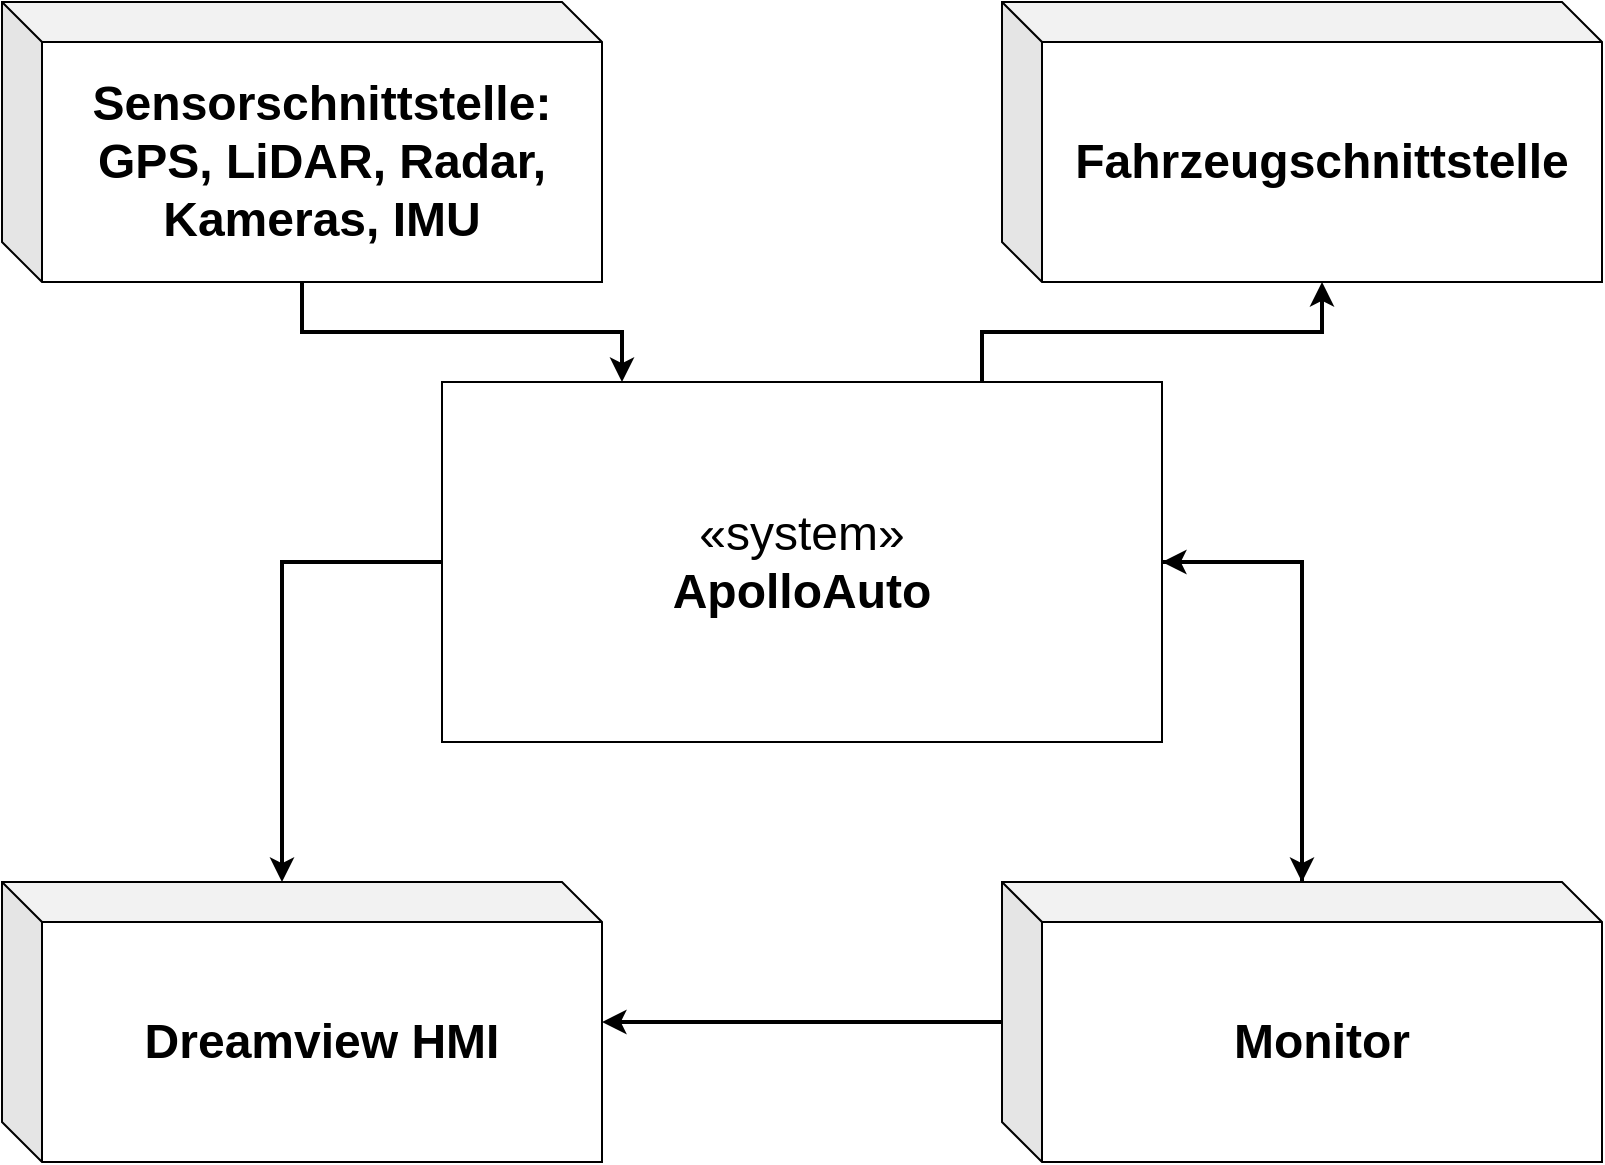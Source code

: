 <mxfile version="14.8.0" type="github"><diagram id="uy80SnhSiXS80WXVaiHM" name="Page-1"><mxGraphModel dx="2462" dy="1140" grid="1" gridSize="10" guides="1" tooltips="1" connect="1" arrows="1" fold="1" page="1" pageScale="1" pageWidth="400" pageHeight="300" math="0" shadow="0"><root><mxCell id="0"/><mxCell id="1" parent="0"/><mxCell id="C3IfrtJfpy9esYMyiI_M-13" style="edgeStyle=orthogonalEdgeStyle;rounded=0;orthogonalLoop=1;jettySize=auto;html=1;exitX=1;exitY=0.5;exitDx=0;exitDy=0;strokeWidth=2;" parent="1" source="C3IfrtJfpy9esYMyiI_M-1" target="C3IfrtJfpy9esYMyiI_M-5" edge="1"><mxGeometry relative="1" as="geometry"/></mxCell><mxCell id="C3IfrtJfpy9esYMyiI_M-15" style="edgeStyle=orthogonalEdgeStyle;rounded=0;orthogonalLoop=1;jettySize=auto;html=1;entryX=0;entryY=0;entryDx=140;entryDy=0;entryPerimeter=0;strokeWidth=2;exitX=0;exitY=0.5;exitDx=0;exitDy=0;" parent="1" source="C3IfrtJfpy9esYMyiI_M-1" target="C3IfrtJfpy9esYMyiI_M-6" edge="1"><mxGeometry relative="1" as="geometry"/></mxCell><mxCell id="JTl5nV8eRih8p2GdNCo2-3" style="edgeStyle=orthogonalEdgeStyle;rounded=0;orthogonalLoop=1;jettySize=auto;html=1;exitX=0.75;exitY=0;exitDx=0;exitDy=0;entryX=0;entryY=0;entryDx=160;entryDy=140;entryPerimeter=0;strokeWidth=2;" edge="1" parent="1" source="C3IfrtJfpy9esYMyiI_M-1" target="JTl5nV8eRih8p2GdNCo2-1"><mxGeometry relative="1" as="geometry"/></mxCell><mxCell id="C3IfrtJfpy9esYMyiI_M-1" value="&lt;div style=&quot;font-size: 24px&quot;&gt;&lt;font style=&quot;font-size: 24px&quot;&gt;&lt;font style=&quot;font-size: 24px&quot;&gt;«&lt;/font&gt;system&lt;/font&gt;&lt;font style=&quot;font-size: 24px&quot;&gt;»&lt;/font&gt;&lt;/div&gt;&lt;div style=&quot;font-size: 24px&quot;&gt;&lt;font style=&quot;font-size: 24px&quot;&gt;&lt;b&gt;ApolloAuto&lt;/b&gt;&lt;br&gt;&lt;/font&gt;&lt;/div&gt;" style="rounded=0;whiteSpace=wrap;html=1;" parent="1" vertex="1"><mxGeometry x="40" y="310" width="360" height="180" as="geometry"/></mxCell><mxCell id="C3IfrtJfpy9esYMyiI_M-16" style="edgeStyle=orthogonalEdgeStyle;rounded=0;orthogonalLoop=1;jettySize=auto;html=1;entryX=0.25;entryY=0;entryDx=0;entryDy=0;strokeWidth=2;" parent="1" source="C3IfrtJfpy9esYMyiI_M-2" target="C3IfrtJfpy9esYMyiI_M-1" edge="1"><mxGeometry relative="1" as="geometry"/></mxCell><mxCell id="C3IfrtJfpy9esYMyiI_M-2" value="&lt;b&gt;&lt;font style=&quot;font-size: 24px&quot;&gt;Sensorschnittstelle:&lt;br&gt;GPS, LiDAR, Radar, Kameras, &lt;/font&gt;&lt;/b&gt;&lt;b&gt;&lt;font style=&quot;font-size: 24px&quot;&gt;IMU&lt;br&gt;&lt;/font&gt;&lt;/b&gt;" style="shape=cube;whiteSpace=wrap;html=1;boundedLbl=1;backgroundOutline=1;darkOpacity=0.05;darkOpacity2=0.1;" parent="1" vertex="1"><mxGeometry x="-180" y="120" width="300" height="140" as="geometry"/></mxCell><mxCell id="C3IfrtJfpy9esYMyiI_M-9" style="edgeStyle=orthogonalEdgeStyle;rounded=0;orthogonalLoop=1;jettySize=auto;html=1;strokeWidth=2;" parent="1" source="C3IfrtJfpy9esYMyiI_M-5" target="C3IfrtJfpy9esYMyiI_M-6" edge="1"><mxGeometry relative="1" as="geometry"/></mxCell><mxCell id="C3IfrtJfpy9esYMyiI_M-14" style="edgeStyle=orthogonalEdgeStyle;rounded=0;orthogonalLoop=1;jettySize=auto;html=1;strokeWidth=2;" parent="1" source="C3IfrtJfpy9esYMyiI_M-5" edge="1"><mxGeometry relative="1" as="geometry"><mxPoint x="400" y="400" as="targetPoint"/><Array as="points"><mxPoint x="470" y="400"/></Array></mxGeometry></mxCell><mxCell id="C3IfrtJfpy9esYMyiI_M-5" value="&lt;div&gt;&lt;b&gt;&lt;font style=&quot;font-size: 24px&quot;&gt;Monitor&lt;/font&gt;&lt;/b&gt;&lt;/div&gt;" style="shape=cube;whiteSpace=wrap;html=1;boundedLbl=1;backgroundOutline=1;darkOpacity=0.05;darkOpacity2=0.1;" parent="1" vertex="1"><mxGeometry x="320" y="560" width="300" height="140" as="geometry"/></mxCell><mxCell id="C3IfrtJfpy9esYMyiI_M-6" value="&lt;div style=&quot;font-size: 24px&quot;&gt;&lt;font style=&quot;font-size: 24px&quot;&gt;Dreamview HMI&lt;br&gt;&lt;/font&gt;&lt;/div&gt;" style="shape=cube;whiteSpace=wrap;html=1;boundedLbl=1;backgroundOutline=1;darkOpacity=0.05;darkOpacity2=0.1;fontStyle=1" parent="1" vertex="1"><mxGeometry x="-180" y="560" width="300" height="140" as="geometry"/></mxCell><mxCell id="JTl5nV8eRih8p2GdNCo2-1" value="&lt;font style=&quot;font-size: 24px&quot;&gt;&lt;b&gt;Fahrzeugschnittstelle&lt;br&gt;&lt;/b&gt;&lt;/font&gt;" style="shape=cube;whiteSpace=wrap;html=1;boundedLbl=1;backgroundOutline=1;darkOpacity=0.05;darkOpacity2=0.1;" vertex="1" parent="1"><mxGeometry x="320" y="120" width="300" height="140" as="geometry"/></mxCell></root></mxGraphModel></diagram></mxfile>